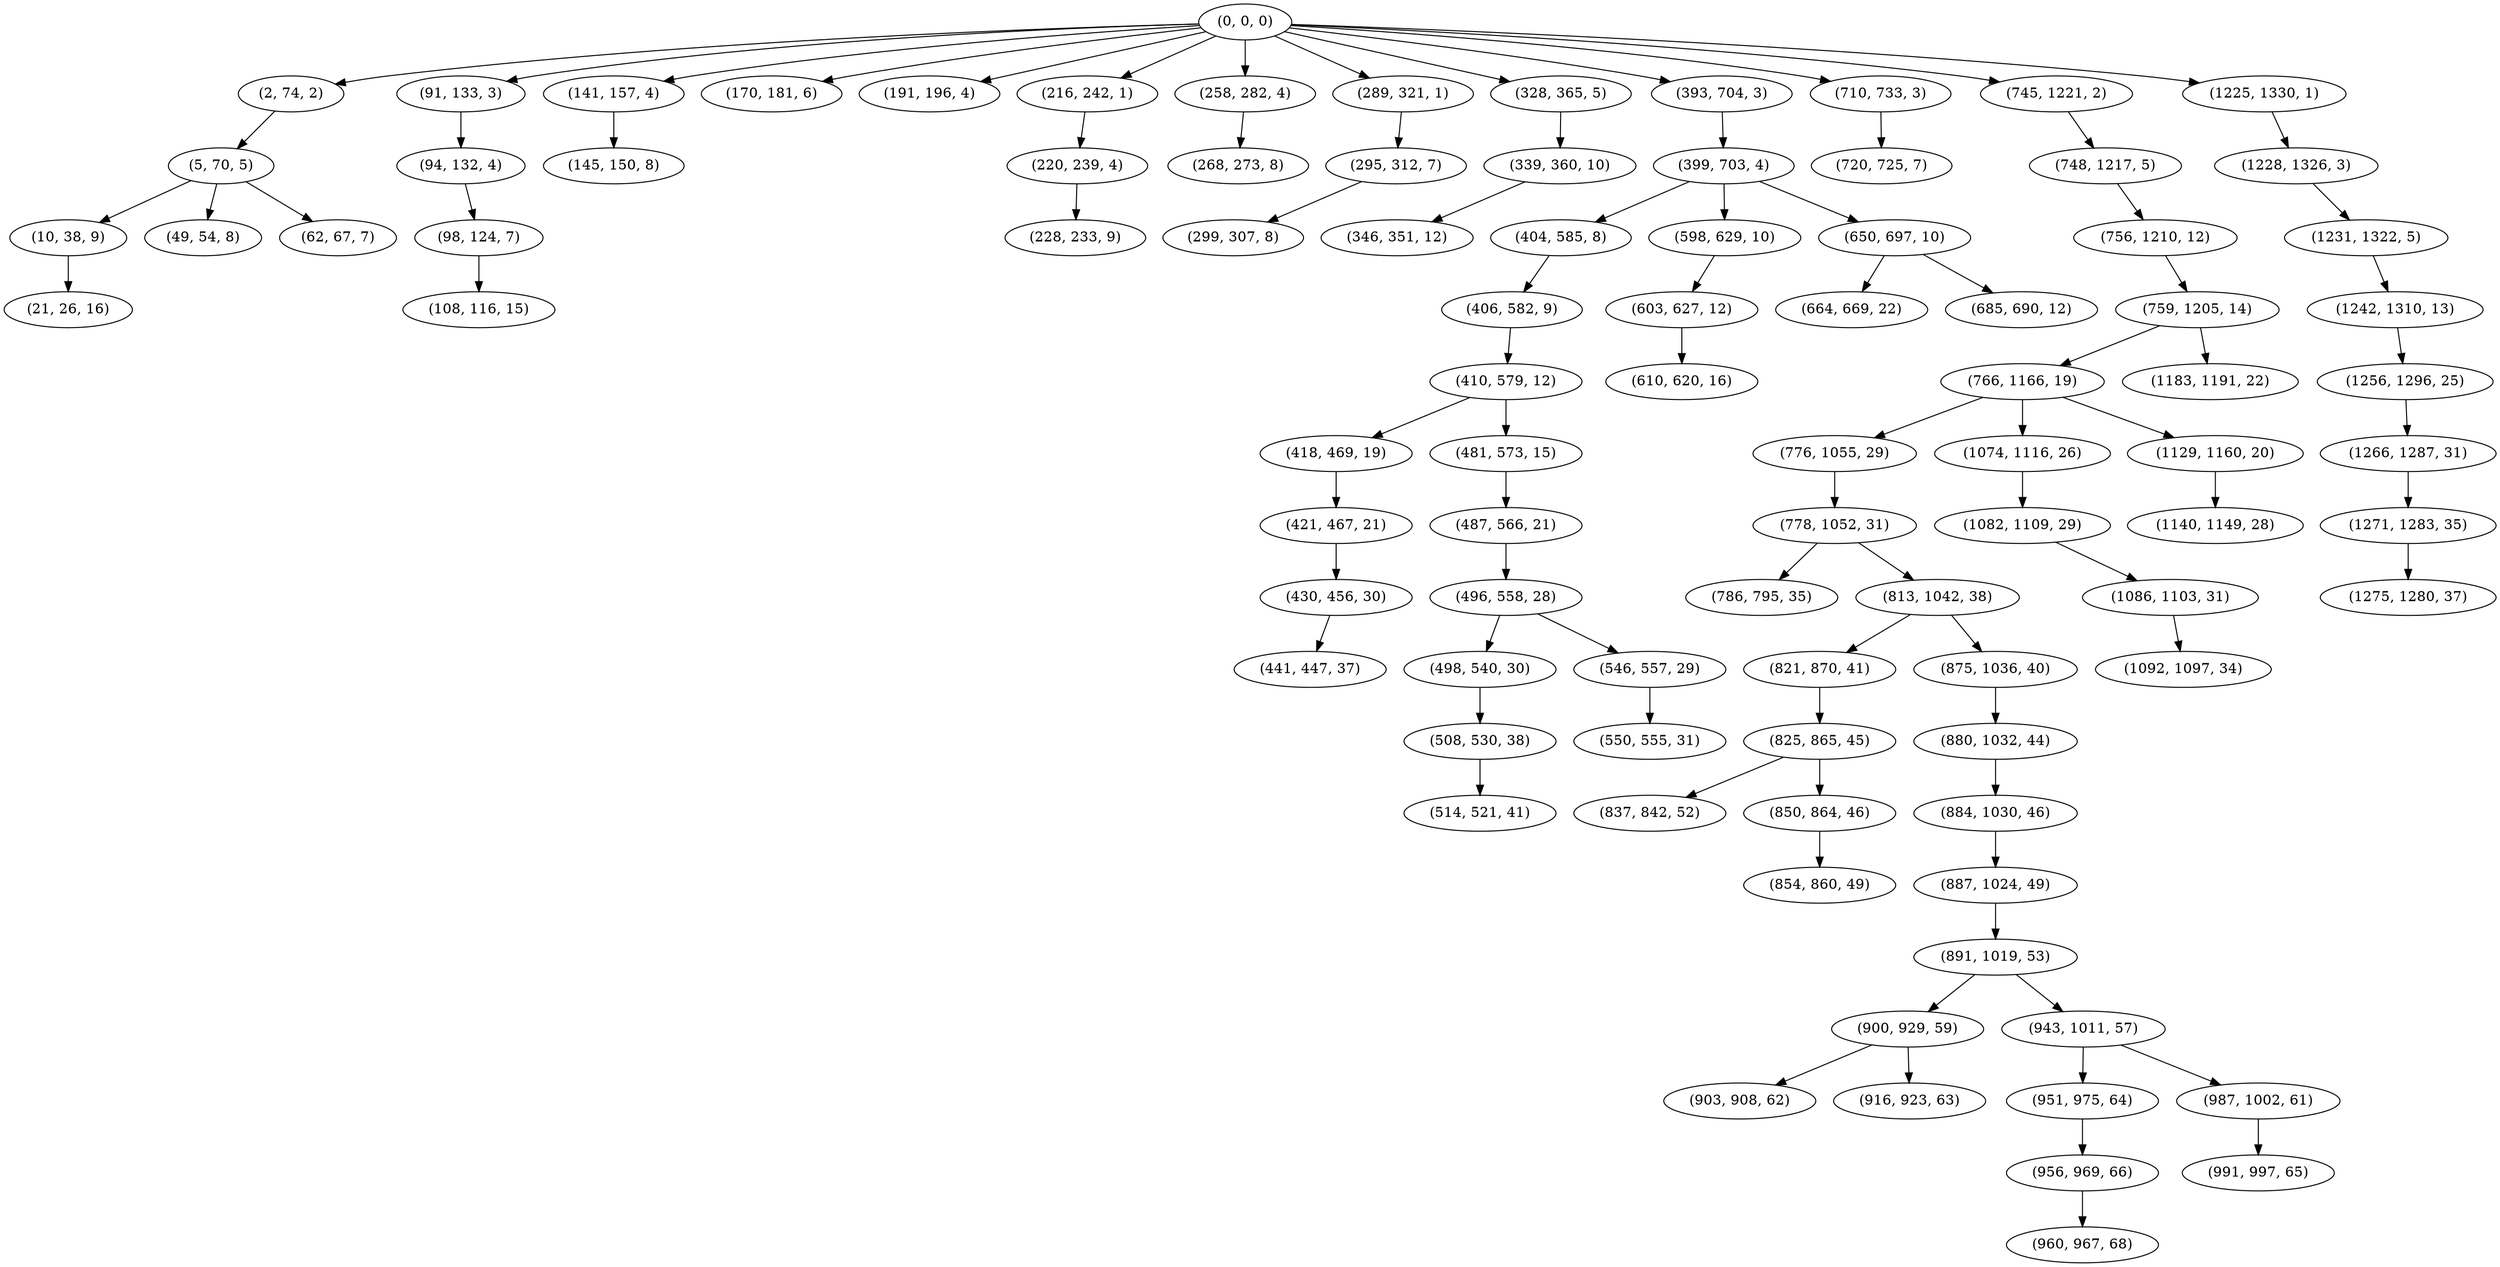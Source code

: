 digraph tree {
    "(0, 0, 0)";
    "(2, 74, 2)";
    "(5, 70, 5)";
    "(10, 38, 9)";
    "(21, 26, 16)";
    "(49, 54, 8)";
    "(62, 67, 7)";
    "(91, 133, 3)";
    "(94, 132, 4)";
    "(98, 124, 7)";
    "(108, 116, 15)";
    "(141, 157, 4)";
    "(145, 150, 8)";
    "(170, 181, 6)";
    "(191, 196, 4)";
    "(216, 242, 1)";
    "(220, 239, 4)";
    "(228, 233, 9)";
    "(258, 282, 4)";
    "(268, 273, 8)";
    "(289, 321, 1)";
    "(295, 312, 7)";
    "(299, 307, 8)";
    "(328, 365, 5)";
    "(339, 360, 10)";
    "(346, 351, 12)";
    "(393, 704, 3)";
    "(399, 703, 4)";
    "(404, 585, 8)";
    "(406, 582, 9)";
    "(410, 579, 12)";
    "(418, 469, 19)";
    "(421, 467, 21)";
    "(430, 456, 30)";
    "(441, 447, 37)";
    "(481, 573, 15)";
    "(487, 566, 21)";
    "(496, 558, 28)";
    "(498, 540, 30)";
    "(508, 530, 38)";
    "(514, 521, 41)";
    "(546, 557, 29)";
    "(550, 555, 31)";
    "(598, 629, 10)";
    "(603, 627, 12)";
    "(610, 620, 16)";
    "(650, 697, 10)";
    "(664, 669, 22)";
    "(685, 690, 12)";
    "(710, 733, 3)";
    "(720, 725, 7)";
    "(745, 1221, 2)";
    "(748, 1217, 5)";
    "(756, 1210, 12)";
    "(759, 1205, 14)";
    "(766, 1166, 19)";
    "(776, 1055, 29)";
    "(778, 1052, 31)";
    "(786, 795, 35)";
    "(813, 1042, 38)";
    "(821, 870, 41)";
    "(825, 865, 45)";
    "(837, 842, 52)";
    "(850, 864, 46)";
    "(854, 860, 49)";
    "(875, 1036, 40)";
    "(880, 1032, 44)";
    "(884, 1030, 46)";
    "(887, 1024, 49)";
    "(891, 1019, 53)";
    "(900, 929, 59)";
    "(903, 908, 62)";
    "(916, 923, 63)";
    "(943, 1011, 57)";
    "(951, 975, 64)";
    "(956, 969, 66)";
    "(960, 967, 68)";
    "(987, 1002, 61)";
    "(991, 997, 65)";
    "(1074, 1116, 26)";
    "(1082, 1109, 29)";
    "(1086, 1103, 31)";
    "(1092, 1097, 34)";
    "(1129, 1160, 20)";
    "(1140, 1149, 28)";
    "(1183, 1191, 22)";
    "(1225, 1330, 1)";
    "(1228, 1326, 3)";
    "(1231, 1322, 5)";
    "(1242, 1310, 13)";
    "(1256, 1296, 25)";
    "(1266, 1287, 31)";
    "(1271, 1283, 35)";
    "(1275, 1280, 37)";
    "(0, 0, 0)" -> "(2, 74, 2)";
    "(0, 0, 0)" -> "(91, 133, 3)";
    "(0, 0, 0)" -> "(141, 157, 4)";
    "(0, 0, 0)" -> "(170, 181, 6)";
    "(0, 0, 0)" -> "(191, 196, 4)";
    "(0, 0, 0)" -> "(216, 242, 1)";
    "(0, 0, 0)" -> "(258, 282, 4)";
    "(0, 0, 0)" -> "(289, 321, 1)";
    "(0, 0, 0)" -> "(328, 365, 5)";
    "(0, 0, 0)" -> "(393, 704, 3)";
    "(0, 0, 0)" -> "(710, 733, 3)";
    "(0, 0, 0)" -> "(745, 1221, 2)";
    "(0, 0, 0)" -> "(1225, 1330, 1)";
    "(2, 74, 2)" -> "(5, 70, 5)";
    "(5, 70, 5)" -> "(10, 38, 9)";
    "(5, 70, 5)" -> "(49, 54, 8)";
    "(5, 70, 5)" -> "(62, 67, 7)";
    "(10, 38, 9)" -> "(21, 26, 16)";
    "(91, 133, 3)" -> "(94, 132, 4)";
    "(94, 132, 4)" -> "(98, 124, 7)";
    "(98, 124, 7)" -> "(108, 116, 15)";
    "(141, 157, 4)" -> "(145, 150, 8)";
    "(216, 242, 1)" -> "(220, 239, 4)";
    "(220, 239, 4)" -> "(228, 233, 9)";
    "(258, 282, 4)" -> "(268, 273, 8)";
    "(289, 321, 1)" -> "(295, 312, 7)";
    "(295, 312, 7)" -> "(299, 307, 8)";
    "(328, 365, 5)" -> "(339, 360, 10)";
    "(339, 360, 10)" -> "(346, 351, 12)";
    "(393, 704, 3)" -> "(399, 703, 4)";
    "(399, 703, 4)" -> "(404, 585, 8)";
    "(399, 703, 4)" -> "(598, 629, 10)";
    "(399, 703, 4)" -> "(650, 697, 10)";
    "(404, 585, 8)" -> "(406, 582, 9)";
    "(406, 582, 9)" -> "(410, 579, 12)";
    "(410, 579, 12)" -> "(418, 469, 19)";
    "(410, 579, 12)" -> "(481, 573, 15)";
    "(418, 469, 19)" -> "(421, 467, 21)";
    "(421, 467, 21)" -> "(430, 456, 30)";
    "(430, 456, 30)" -> "(441, 447, 37)";
    "(481, 573, 15)" -> "(487, 566, 21)";
    "(487, 566, 21)" -> "(496, 558, 28)";
    "(496, 558, 28)" -> "(498, 540, 30)";
    "(496, 558, 28)" -> "(546, 557, 29)";
    "(498, 540, 30)" -> "(508, 530, 38)";
    "(508, 530, 38)" -> "(514, 521, 41)";
    "(546, 557, 29)" -> "(550, 555, 31)";
    "(598, 629, 10)" -> "(603, 627, 12)";
    "(603, 627, 12)" -> "(610, 620, 16)";
    "(650, 697, 10)" -> "(664, 669, 22)";
    "(650, 697, 10)" -> "(685, 690, 12)";
    "(710, 733, 3)" -> "(720, 725, 7)";
    "(745, 1221, 2)" -> "(748, 1217, 5)";
    "(748, 1217, 5)" -> "(756, 1210, 12)";
    "(756, 1210, 12)" -> "(759, 1205, 14)";
    "(759, 1205, 14)" -> "(766, 1166, 19)";
    "(759, 1205, 14)" -> "(1183, 1191, 22)";
    "(766, 1166, 19)" -> "(776, 1055, 29)";
    "(766, 1166, 19)" -> "(1074, 1116, 26)";
    "(766, 1166, 19)" -> "(1129, 1160, 20)";
    "(776, 1055, 29)" -> "(778, 1052, 31)";
    "(778, 1052, 31)" -> "(786, 795, 35)";
    "(778, 1052, 31)" -> "(813, 1042, 38)";
    "(813, 1042, 38)" -> "(821, 870, 41)";
    "(813, 1042, 38)" -> "(875, 1036, 40)";
    "(821, 870, 41)" -> "(825, 865, 45)";
    "(825, 865, 45)" -> "(837, 842, 52)";
    "(825, 865, 45)" -> "(850, 864, 46)";
    "(850, 864, 46)" -> "(854, 860, 49)";
    "(875, 1036, 40)" -> "(880, 1032, 44)";
    "(880, 1032, 44)" -> "(884, 1030, 46)";
    "(884, 1030, 46)" -> "(887, 1024, 49)";
    "(887, 1024, 49)" -> "(891, 1019, 53)";
    "(891, 1019, 53)" -> "(900, 929, 59)";
    "(891, 1019, 53)" -> "(943, 1011, 57)";
    "(900, 929, 59)" -> "(903, 908, 62)";
    "(900, 929, 59)" -> "(916, 923, 63)";
    "(943, 1011, 57)" -> "(951, 975, 64)";
    "(943, 1011, 57)" -> "(987, 1002, 61)";
    "(951, 975, 64)" -> "(956, 969, 66)";
    "(956, 969, 66)" -> "(960, 967, 68)";
    "(987, 1002, 61)" -> "(991, 997, 65)";
    "(1074, 1116, 26)" -> "(1082, 1109, 29)";
    "(1082, 1109, 29)" -> "(1086, 1103, 31)";
    "(1086, 1103, 31)" -> "(1092, 1097, 34)";
    "(1129, 1160, 20)" -> "(1140, 1149, 28)";
    "(1225, 1330, 1)" -> "(1228, 1326, 3)";
    "(1228, 1326, 3)" -> "(1231, 1322, 5)";
    "(1231, 1322, 5)" -> "(1242, 1310, 13)";
    "(1242, 1310, 13)" -> "(1256, 1296, 25)";
    "(1256, 1296, 25)" -> "(1266, 1287, 31)";
    "(1266, 1287, 31)" -> "(1271, 1283, 35)";
    "(1271, 1283, 35)" -> "(1275, 1280, 37)";
}
